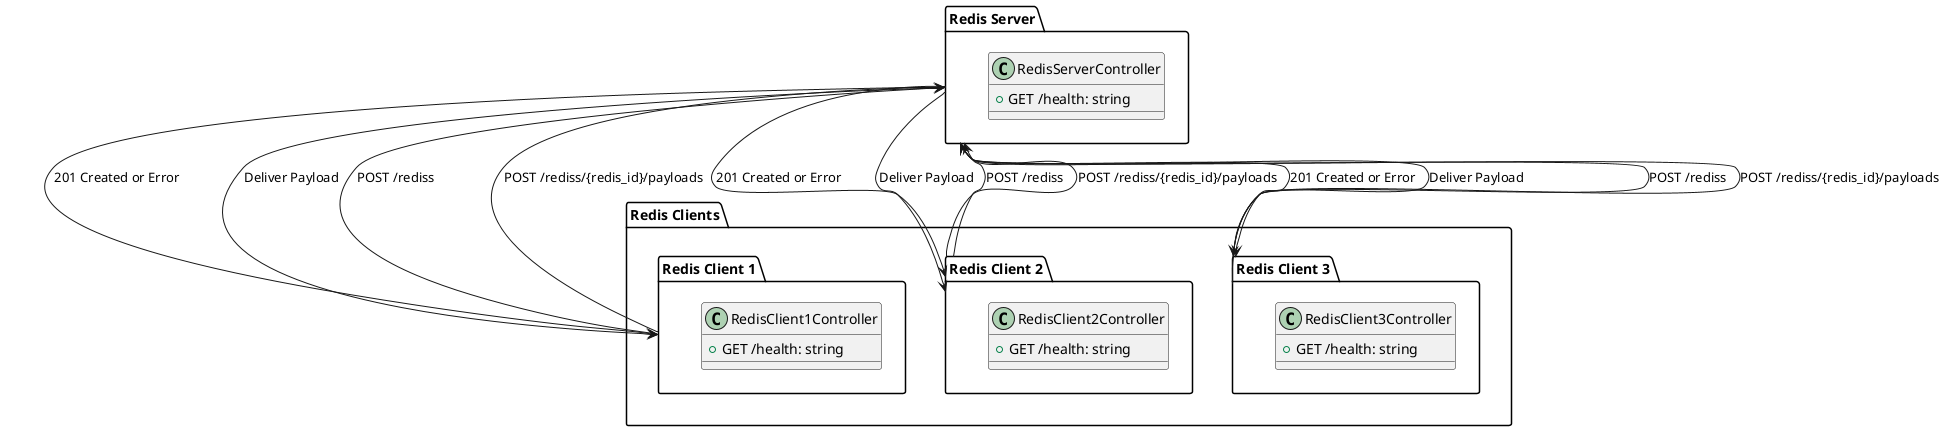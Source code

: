 ' @startuml

' !define class class
' !define ARROW --> : HTTP Request
' !define DIAMOND1 diamond
' !define DIAMOND2 diamond

' class User
' class Service
' class RedisServer
' class RedisClient

' User --> Service : Register Redis
' Service --> RedisServer : POST /rediss
' RedisServer --> Service : 201 Created or Error
' Service --> RedisServer : POST /rediss/{redis_id}/payloads
' RedisServer --> Service : Deliver Payload
' User --> Service : Disconnect Redis
' Service --> RedisServer : DELETE /rediss/{redis_id}
' RedisServer --> Service : 204 No Content or Error

' @enduml


@startuml

package "Redis Server" as RedisServer {
    class RedisServerController {
        + GET /health: string
    }

    ' class RedisServerService {
    '     + checkHealth(): Promise<string>
    ' }

    ' class RedisServerRepository {
    '     + checkHealth(): Promise<string>
    ' }

    ' class MessageDTO {
    '     + uuid: string
    '     + type: string
    '     + payload: string
    ' }

    ' RedisServerController --> RedisServerService : Register Redis
    ' RedisServerService --> RedisServerRepository : Register Redis
    ' RedisServerRepository --> RedisServerService : 201 Created or Error
    ' RedisServerService --> RedisServerController : 201 Created or Error

    ' RedisServerController --> RedisServerService : Deliver Payload
    ' RedisServerService --> RedisServerRepository : Deliver Payload
    ' RedisServerRepository --> RedisServerService : 200 OK or Error
    ' RedisServerService --> RedisServerController : 200 OK or Error

    ' RedisServerController --> RedisServerService : Disconnect Redis
    ' RedisServerService --> RedisServerRepository : Disconnect Redis
    ' RedisServerRepository --> RedisServerService : 204 No Content or Error
    ' RedisServerService --> RedisServerController : 204 No Content or Error
}

package "Redis Clients" as RedisClients {
    package "Redis Client 1" as RedisClient1 {
        class RedisClient1Controller {
            + GET /health: string
        }

        ' class RedisClient1Service {
        '     + checkHealth(): Promise<string>
        ' }

        ' class RedisClient1Repository {
        '     + checkHealth(): Promise<string>
        ' }

        ' RedisClient1Controller --> RedisClient1Service : Register Redis
        ' RedisClient1Service --> RedisClient1Repository : Register Redis
        ' RedisClient1Repository --> RedisClient1Service : 201 Created or Error
        ' RedisClient1Service --> RedisClient1Controller : 201 Created or Error

        ' RedisClient1Controller --> RedisClient1Service : Send Payload
        ' RedisClient1Service --> RedisClient1Repository : Send Payload
        ' RedisClient1Repository --> RedisClient1Service : 200 OK or Error
        ' RedisClient1Service --> RedisClient1Controller : 200 OK or Error

        ' RedisClient1Controller --> RedisClient1Service : Receive Payload
        ' RedisClient1Service --> RedisClient1Repository : Receive Payload
        ' RedisClient1Repository --> RedisClient1Service : 200 OK or Error
        ' RedisClient1Service --> RedisClient1Controller : 200 OK or Error

        ' RedisClient1Controller --> RedisClient1Service : Disconnect Redis
        ' RedisClient1Service --> RedisClient1Repository : Disconnect Redis
        ' RedisClient1Repository --> RedisClient1Service : 204 No Content or Error
        ' RedisClient1Service --> RedisClient1Controller : 204 No Content or Error
    }

    package "Redis Client 2" as RedisClient2 {
        class RedisClient2Controller {
            + GET /health: string
        }

        ' class RedisClient2Service {
        '     + checkHealth(): Promise<string>
        ' }

        ' class RedisClient2Repository {
        '     + checkHealth(): Promise<string>
        ' }

        ' RedisClient1Controller --> RedisClient1Service : Register Redis
        ' RedisClient1Service --> RedisClient1Repository : Register Redis
        ' RedisClient1Repository --> RedisClient1Service : 201 Created or Error
        ' RedisClient1Service --> RedisClient1Controller : 201 Created or Error

        ' RedisClient1Controller --> RedisClient1Service : Send Payload
        ' RedisClient1Service --> RedisClient1Repository : Send Payload
        ' RedisClient1Repository --> RedisClient1Service : 200 OK or Error
        ' RedisClient1Service --> RedisClient1Controller : 200 OK or Error

        ' RedisClient1Controller --> RedisClient1Service : Receive Payload
        ' RedisClient1Service --> RedisClient1Repository : Receive Payload
        ' RedisClient1Repository --> RedisClient1Service : 200 OK or Error
        ' RedisClient1Service --> RedisClient1Controller : 200 OK or Error

        ' RedisClient1Controller --> RedisClient1Service : Disconnect Redis
        ' RedisClient1Service --> RedisClient1Repository : Disconnect Redis
        ' RedisClient1Repository --> RedisClient1Service : 204 No Content or Error
        ' RedisClient1Service --> RedisClient1Controller : 204 No Content or Error
    }

    package "Redis Client 3" as RedisClient3 {
        class RedisClient3Controller {
            + GET /health: string
        }

        ' class RedisClient3Service {
        '     + checkHealth(): Promise<string>
        ' }

        ' class RedisClient3Repository {
        '     + checkHealth(): Promise<string>
        ' }

        ' RedisClient1Controller --> RedisClient1Service : Register Redis
        ' RedisClient1Service --> RedisClient1Repository : Register Redis
        ' RedisClient1Repository --> RedisClient1Service : 201 Created or Error
        ' RedisClient1Service --> RedisClient1Controller : 201 Created or Error

        ' RedisClient1Controller --> RedisClient1Service : Send Payload
        ' RedisClient1Service --> RedisClient1Repository : Send Payload
        ' RedisClient1Repository --> RedisClient1Service : 200 OK or Error
        ' RedisClient1Service --> RedisClient1Controller : 200 OK or Error

        ' RedisClient1Controller --> RedisClient1Service : Receive Payload
        ' RedisClient1Service --> RedisClient1Repository : Receive Payload
        ' RedisClient1Repository --> RedisClient1Service : 200 OK or Error
        ' RedisClient1Service --> RedisClient1Controller : 200 OK or Error

        ' RedisClient1Controller --> RedisClient1Service : Disconnect Redis
        ' RedisClient1Service --> RedisClient1Repository : Disconnect Redis
        ' RedisClient1Repository --> RedisClient1Service : 204 No Content or Error
        ' RedisClient1Service --> RedisClient1Controller : 204 No Content or Error
    }
}

' package "Security" {
'     class Authentication {
'         + authenticateRequest(request: HttpRequest): boolean
'     }
'     class Authorization {
'         + authorizeRequest(request: HttpRequest): boolean
'     }
'     class SecretKeyValidation {
'         + validateSecretKey(payload: RedisPayload, secretKey: string): boolean
'     }

'     ' Authorization --> Authentication : authenticateRequest()
'     ' SecretKeyValidation --> Authorization : authorizeRequest()
'     ' SecretKeyValidation --> RedisServer : validateSecretKey()
' }

' package "Monitoring & Logging" {
'     class MonitoringService {
'         + trackRedisPerformance(redisId: ID): PerformanceMetrics
'     }
'     class LoggingService {
'         + logRedisEvent(eventData: RedisEvent): void
'     }

'     ' MonitoringService --> RedisServer : trackRedisPerformance()
'     ' LoggingService --> RedisServer : logRedisEvent()
' }

' package "Event Tracking" {
'     class EventTrackingService {
'         + trackEvent(eventData: RedisEvent): EventStatus
'     }

'     ' EventTrackingService --> RedisServer : trackEvent()
' }

RedisClient1 --> RedisServer : POST /rediss
RedisClient2 --> RedisServer : POST /rediss
RedisClient3 --> RedisServer : POST /rediss

RedisServer --> RedisClient1 : 201 Created or Error
RedisServer --> RedisClient2 : 201 Created or Error
RedisServer --> RedisClient3 : 201 Created or Error

RedisClient1 --> RedisServer : POST /rediss/{redis_id}/payloads
RedisClient2 --> RedisServer : POST /rediss/{redis_id}/payloads
RedisClient3 --> RedisServer : POST /rediss/{redis_id}/payloads

RedisServer --> RedisClient1 : Deliver Payload
RedisServer --> RedisClient2 : Deliver Payload
RedisServer --> RedisClient3 : Deliver Payload



' Security.Authentication --> Security.Authorization : Authorize Request
' Security.Authorization --> Security.SecretKeyValidation : Validate Secret Key

' MonitoringService --> RedisServer : Track Redis Performance
' LoggingService --> RedisServer : Log Redis Event
' EventTrackingService --> RedisServer : Track Event

@enduml
